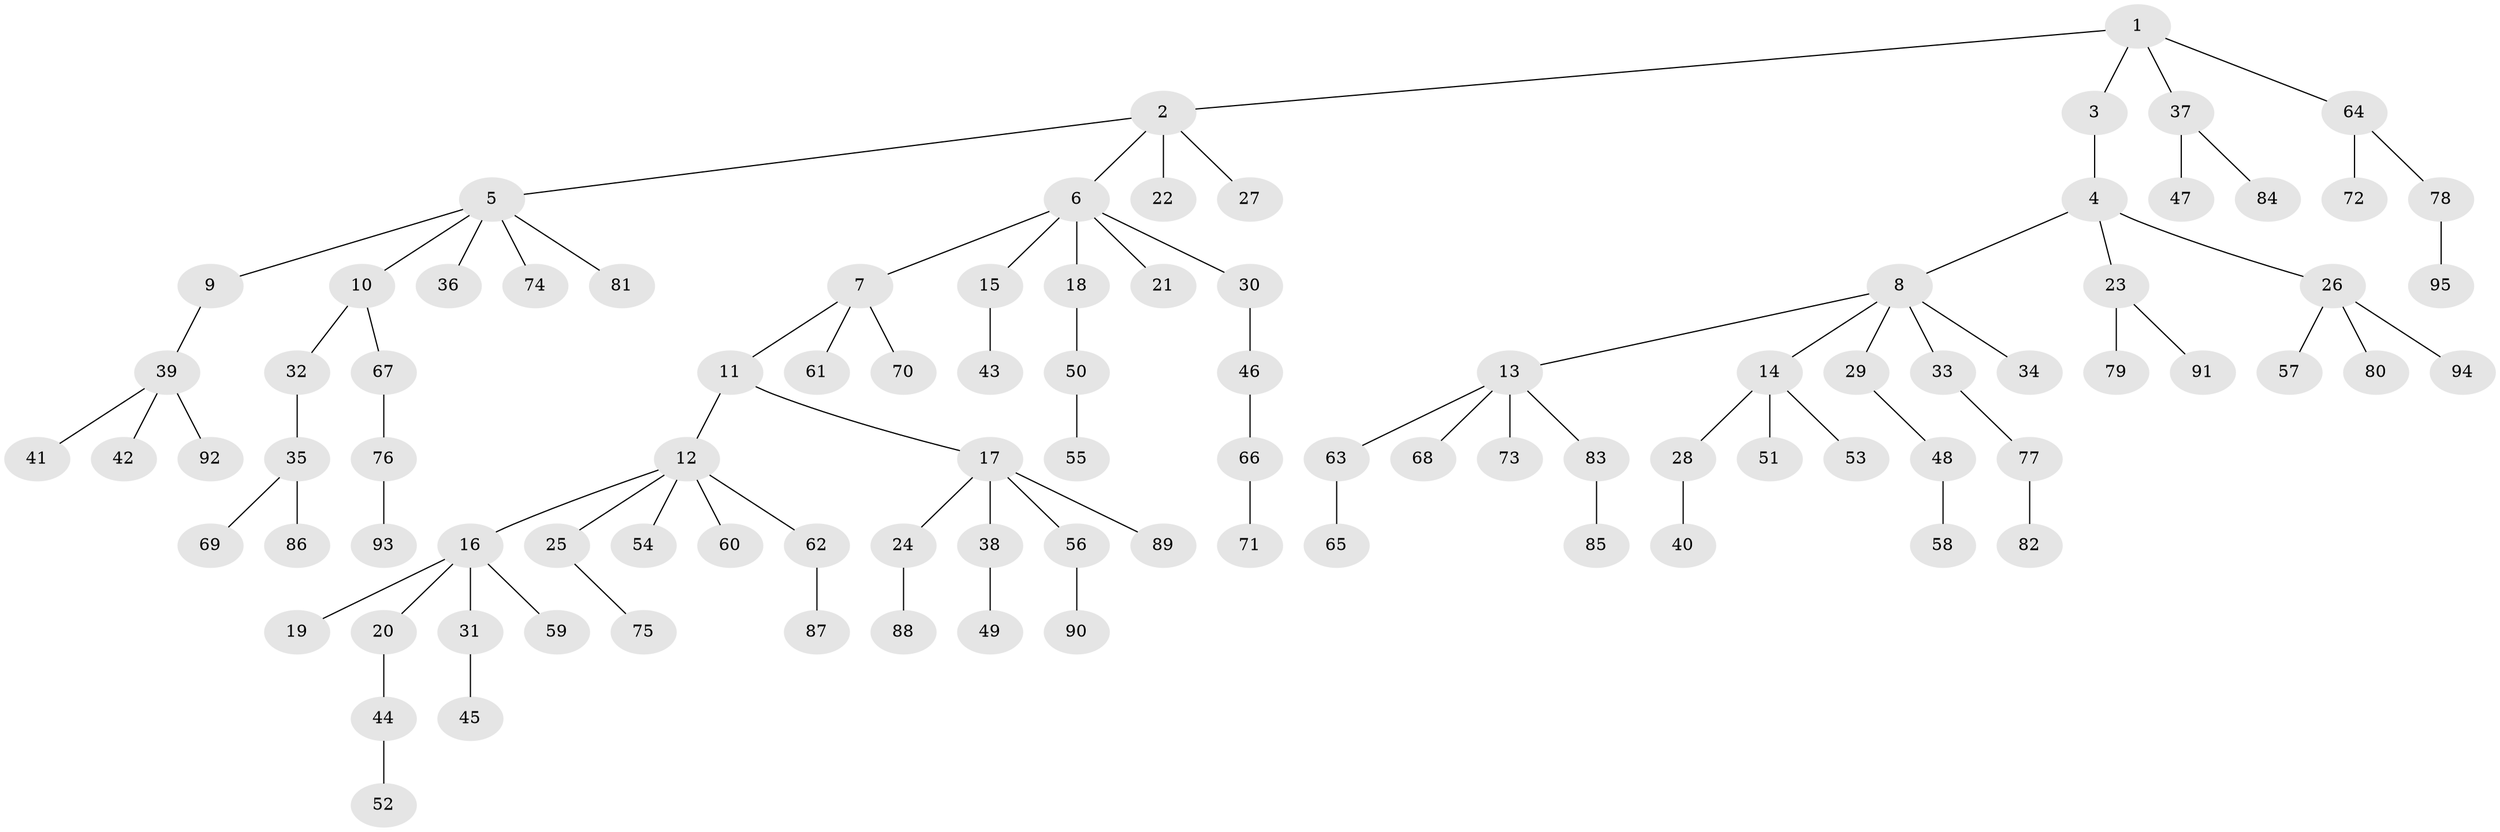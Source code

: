 // coarse degree distribution, {4: 0.07017543859649122, 8: 0.03508771929824561, 2: 0.19298245614035087, 5: 0.03508771929824561, 3: 0.03508771929824561, 7: 0.017543859649122806, 1: 0.6140350877192983}
// Generated by graph-tools (version 1.1) at 2025/19/03/04/25 18:19:17]
// undirected, 95 vertices, 94 edges
graph export_dot {
graph [start="1"]
  node [color=gray90,style=filled];
  1;
  2;
  3;
  4;
  5;
  6;
  7;
  8;
  9;
  10;
  11;
  12;
  13;
  14;
  15;
  16;
  17;
  18;
  19;
  20;
  21;
  22;
  23;
  24;
  25;
  26;
  27;
  28;
  29;
  30;
  31;
  32;
  33;
  34;
  35;
  36;
  37;
  38;
  39;
  40;
  41;
  42;
  43;
  44;
  45;
  46;
  47;
  48;
  49;
  50;
  51;
  52;
  53;
  54;
  55;
  56;
  57;
  58;
  59;
  60;
  61;
  62;
  63;
  64;
  65;
  66;
  67;
  68;
  69;
  70;
  71;
  72;
  73;
  74;
  75;
  76;
  77;
  78;
  79;
  80;
  81;
  82;
  83;
  84;
  85;
  86;
  87;
  88;
  89;
  90;
  91;
  92;
  93;
  94;
  95;
  1 -- 2;
  1 -- 3;
  1 -- 37;
  1 -- 64;
  2 -- 5;
  2 -- 6;
  2 -- 22;
  2 -- 27;
  3 -- 4;
  4 -- 8;
  4 -- 23;
  4 -- 26;
  5 -- 9;
  5 -- 10;
  5 -- 36;
  5 -- 74;
  5 -- 81;
  6 -- 7;
  6 -- 15;
  6 -- 18;
  6 -- 21;
  6 -- 30;
  7 -- 11;
  7 -- 61;
  7 -- 70;
  8 -- 13;
  8 -- 14;
  8 -- 29;
  8 -- 33;
  8 -- 34;
  9 -- 39;
  10 -- 32;
  10 -- 67;
  11 -- 12;
  11 -- 17;
  12 -- 16;
  12 -- 25;
  12 -- 54;
  12 -- 60;
  12 -- 62;
  13 -- 63;
  13 -- 68;
  13 -- 73;
  13 -- 83;
  14 -- 28;
  14 -- 51;
  14 -- 53;
  15 -- 43;
  16 -- 19;
  16 -- 20;
  16 -- 31;
  16 -- 59;
  17 -- 24;
  17 -- 38;
  17 -- 56;
  17 -- 89;
  18 -- 50;
  20 -- 44;
  23 -- 79;
  23 -- 91;
  24 -- 88;
  25 -- 75;
  26 -- 57;
  26 -- 80;
  26 -- 94;
  28 -- 40;
  29 -- 48;
  30 -- 46;
  31 -- 45;
  32 -- 35;
  33 -- 77;
  35 -- 69;
  35 -- 86;
  37 -- 47;
  37 -- 84;
  38 -- 49;
  39 -- 41;
  39 -- 42;
  39 -- 92;
  44 -- 52;
  46 -- 66;
  48 -- 58;
  50 -- 55;
  56 -- 90;
  62 -- 87;
  63 -- 65;
  64 -- 72;
  64 -- 78;
  66 -- 71;
  67 -- 76;
  76 -- 93;
  77 -- 82;
  78 -- 95;
  83 -- 85;
}
